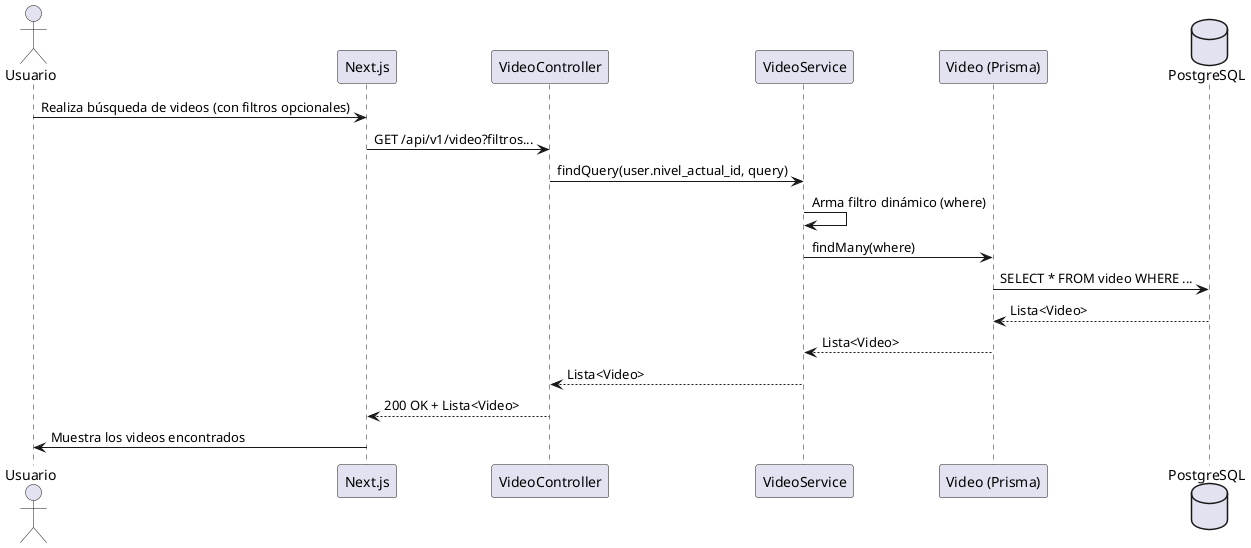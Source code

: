 @startuml VideoFilter
actor Usuario
participant Next.js as Frontend
participant "VideoController" as Controller
participant "VideoService" as VideoService
participant "Video (Prisma)" as PrismaVideo
database PostgreSQL

Usuario -> Frontend : Realiza búsqueda de videos (con filtros opcionales)
Frontend -> Controller : GET /api/v1/video?filtros...
Controller -> VideoService : findQuery(user.nivel_actual_id, query)

VideoService -> VideoService : Arma filtro dinámico (where)
VideoService -> PrismaVideo : findMany(where)
PrismaVideo -> PostgreSQL : SELECT * FROM video WHERE ...
PostgreSQL --> PrismaVideo : Lista<Video>
PrismaVideo --> VideoService : Lista<Video>
VideoService --> Controller : Lista<Video>
Controller --> Frontend : 200 OK + Lista<Video>
Frontend -> Usuario : Muestra los videos encontrados
@enduml

